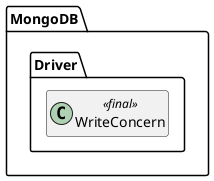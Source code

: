 @startuml
set namespaceSeparator \\
hide members
hide << alias >> circle

class MongoDB\\Driver\\WriteConcern << final >>
@enduml
